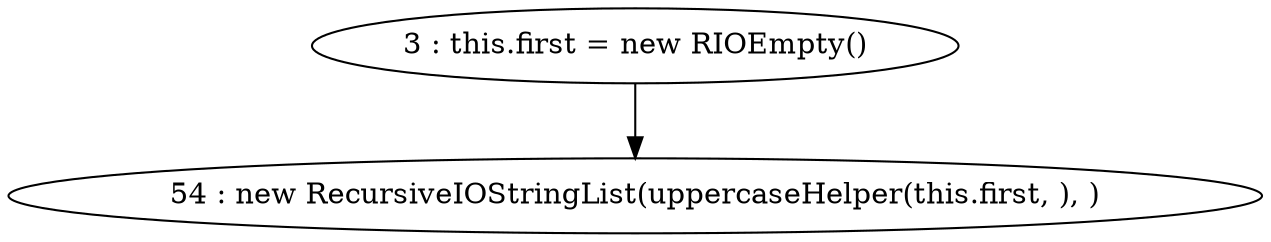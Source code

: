 digraph G {
"3 : this.first = new RIOEmpty()"
"3 : this.first = new RIOEmpty()" -> "54 : new RecursiveIOStringList(uppercaseHelper(this.first, ), )"
"54 : new RecursiveIOStringList(uppercaseHelper(this.first, ), )"
}